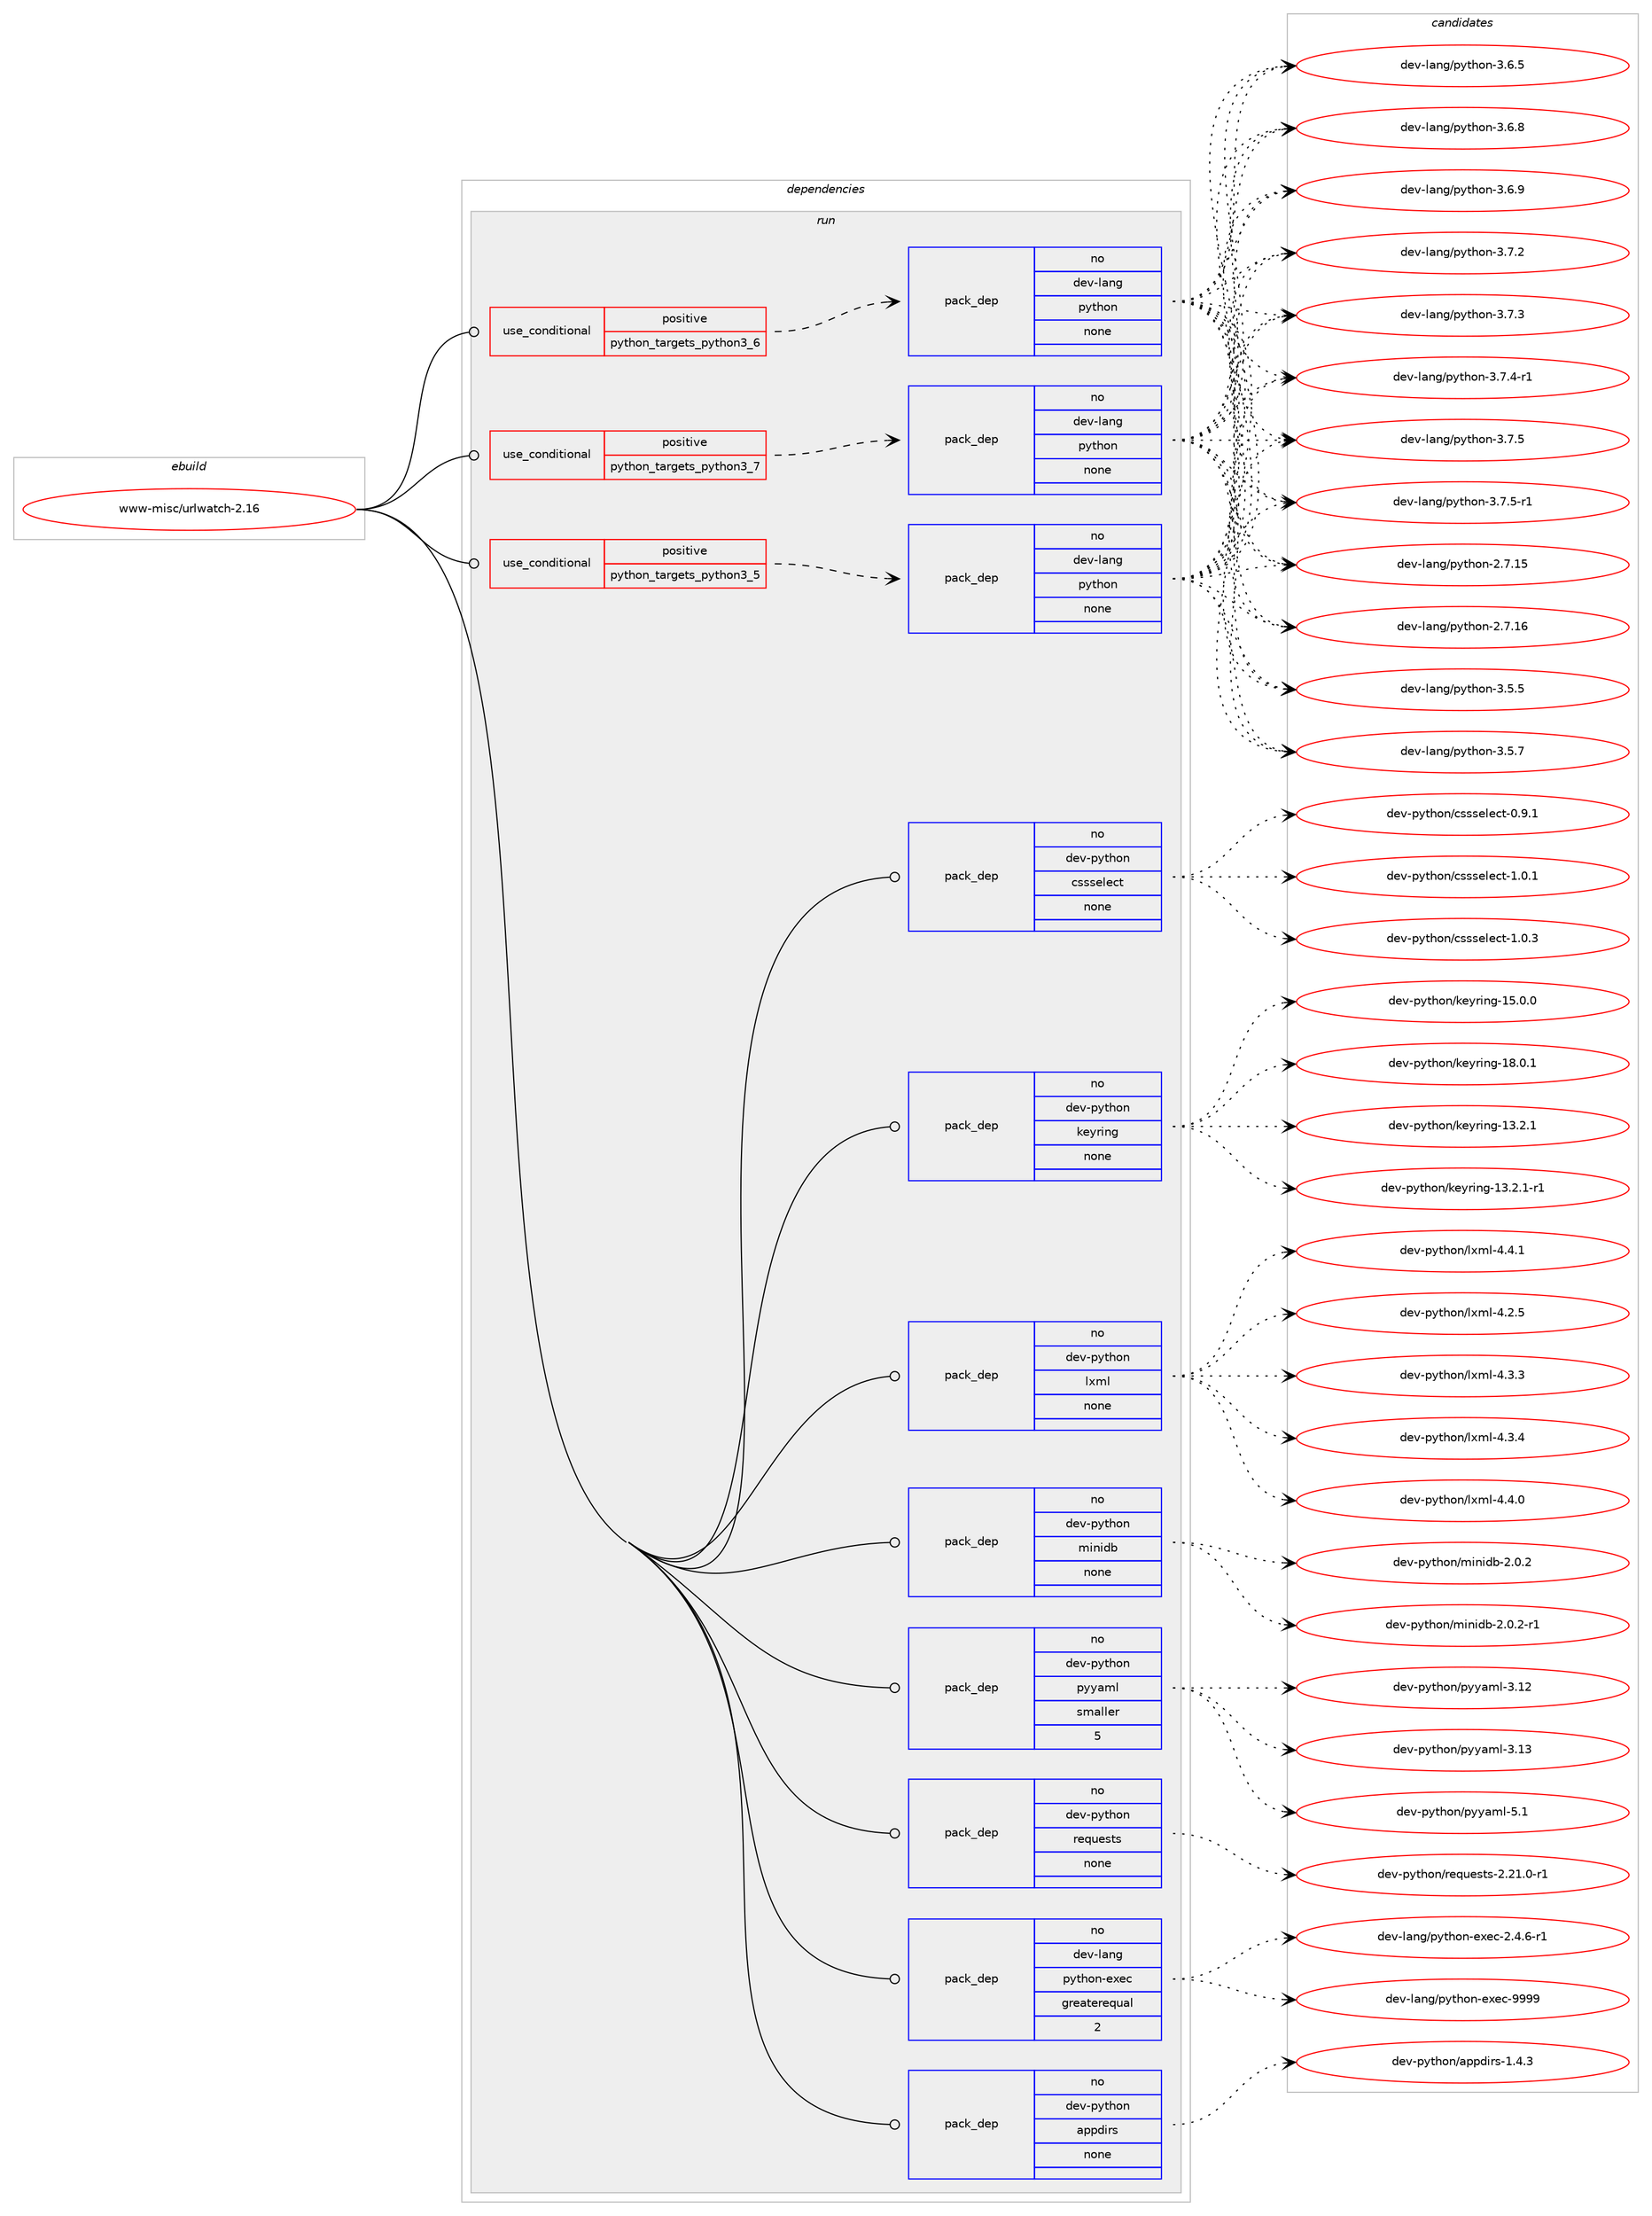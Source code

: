 digraph prolog {

# *************
# Graph options
# *************

newrank=true;
concentrate=true;
compound=true;
graph [rankdir=LR,fontname=Helvetica,fontsize=10,ranksep=1.5];#, ranksep=2.5, nodesep=0.2];
edge  [arrowhead=vee];
node  [fontname=Helvetica,fontsize=10];

# **********
# The ebuild
# **********

subgraph cluster_leftcol {
color=gray;
rank=same;
label=<<i>ebuild</i>>;
id [label="www-misc/urlwatch-2.16", color=red, width=4, href="../www-misc/urlwatch-2.16.svg"];
}

# ****************
# The dependencies
# ****************

subgraph cluster_midcol {
color=gray;
label=<<i>dependencies</i>>;
subgraph cluster_compile {
fillcolor="#eeeeee";
style=filled;
label=<<i>compile</i>>;
}
subgraph cluster_compileandrun {
fillcolor="#eeeeee";
style=filled;
label=<<i>compile and run</i>>;
}
subgraph cluster_run {
fillcolor="#eeeeee";
style=filled;
label=<<i>run</i>>;
subgraph cond217857 {
dependency909227 [label=<<TABLE BORDER="0" CELLBORDER="1" CELLSPACING="0" CELLPADDING="4"><TR><TD ROWSPAN="3" CELLPADDING="10">use_conditional</TD></TR><TR><TD>positive</TD></TR><TR><TD>python_targets_python3_5</TD></TR></TABLE>>, shape=none, color=red];
subgraph pack674994 {
dependency909228 [label=<<TABLE BORDER="0" CELLBORDER="1" CELLSPACING="0" CELLPADDING="4" WIDTH="220"><TR><TD ROWSPAN="6" CELLPADDING="30">pack_dep</TD></TR><TR><TD WIDTH="110">no</TD></TR><TR><TD>dev-lang</TD></TR><TR><TD>python</TD></TR><TR><TD>none</TD></TR><TR><TD></TD></TR></TABLE>>, shape=none, color=blue];
}
dependency909227:e -> dependency909228:w [weight=20,style="dashed",arrowhead="vee"];
}
id:e -> dependency909227:w [weight=20,style="solid",arrowhead="odot"];
subgraph cond217858 {
dependency909229 [label=<<TABLE BORDER="0" CELLBORDER="1" CELLSPACING="0" CELLPADDING="4"><TR><TD ROWSPAN="3" CELLPADDING="10">use_conditional</TD></TR><TR><TD>positive</TD></TR><TR><TD>python_targets_python3_6</TD></TR></TABLE>>, shape=none, color=red];
subgraph pack674995 {
dependency909230 [label=<<TABLE BORDER="0" CELLBORDER="1" CELLSPACING="0" CELLPADDING="4" WIDTH="220"><TR><TD ROWSPAN="6" CELLPADDING="30">pack_dep</TD></TR><TR><TD WIDTH="110">no</TD></TR><TR><TD>dev-lang</TD></TR><TR><TD>python</TD></TR><TR><TD>none</TD></TR><TR><TD></TD></TR></TABLE>>, shape=none, color=blue];
}
dependency909229:e -> dependency909230:w [weight=20,style="dashed",arrowhead="vee"];
}
id:e -> dependency909229:w [weight=20,style="solid",arrowhead="odot"];
subgraph cond217859 {
dependency909231 [label=<<TABLE BORDER="0" CELLBORDER="1" CELLSPACING="0" CELLPADDING="4"><TR><TD ROWSPAN="3" CELLPADDING="10">use_conditional</TD></TR><TR><TD>positive</TD></TR><TR><TD>python_targets_python3_7</TD></TR></TABLE>>, shape=none, color=red];
subgraph pack674996 {
dependency909232 [label=<<TABLE BORDER="0" CELLBORDER="1" CELLSPACING="0" CELLPADDING="4" WIDTH="220"><TR><TD ROWSPAN="6" CELLPADDING="30">pack_dep</TD></TR><TR><TD WIDTH="110">no</TD></TR><TR><TD>dev-lang</TD></TR><TR><TD>python</TD></TR><TR><TD>none</TD></TR><TR><TD></TD></TR></TABLE>>, shape=none, color=blue];
}
dependency909231:e -> dependency909232:w [weight=20,style="dashed",arrowhead="vee"];
}
id:e -> dependency909231:w [weight=20,style="solid",arrowhead="odot"];
subgraph pack674997 {
dependency909233 [label=<<TABLE BORDER="0" CELLBORDER="1" CELLSPACING="0" CELLPADDING="4" WIDTH="220"><TR><TD ROWSPAN="6" CELLPADDING="30">pack_dep</TD></TR><TR><TD WIDTH="110">no</TD></TR><TR><TD>dev-lang</TD></TR><TR><TD>python-exec</TD></TR><TR><TD>greaterequal</TD></TR><TR><TD>2</TD></TR></TABLE>>, shape=none, color=blue];
}
id:e -> dependency909233:w [weight=20,style="solid",arrowhead="odot"];
subgraph pack674998 {
dependency909234 [label=<<TABLE BORDER="0" CELLBORDER="1" CELLSPACING="0" CELLPADDING="4" WIDTH="220"><TR><TD ROWSPAN="6" CELLPADDING="30">pack_dep</TD></TR><TR><TD WIDTH="110">no</TD></TR><TR><TD>dev-python</TD></TR><TR><TD>appdirs</TD></TR><TR><TD>none</TD></TR><TR><TD></TD></TR></TABLE>>, shape=none, color=blue];
}
id:e -> dependency909234:w [weight=20,style="solid",arrowhead="odot"];
subgraph pack674999 {
dependency909235 [label=<<TABLE BORDER="0" CELLBORDER="1" CELLSPACING="0" CELLPADDING="4" WIDTH="220"><TR><TD ROWSPAN="6" CELLPADDING="30">pack_dep</TD></TR><TR><TD WIDTH="110">no</TD></TR><TR><TD>dev-python</TD></TR><TR><TD>cssselect</TD></TR><TR><TD>none</TD></TR><TR><TD></TD></TR></TABLE>>, shape=none, color=blue];
}
id:e -> dependency909235:w [weight=20,style="solid",arrowhead="odot"];
subgraph pack675000 {
dependency909236 [label=<<TABLE BORDER="0" CELLBORDER="1" CELLSPACING="0" CELLPADDING="4" WIDTH="220"><TR><TD ROWSPAN="6" CELLPADDING="30">pack_dep</TD></TR><TR><TD WIDTH="110">no</TD></TR><TR><TD>dev-python</TD></TR><TR><TD>keyring</TD></TR><TR><TD>none</TD></TR><TR><TD></TD></TR></TABLE>>, shape=none, color=blue];
}
id:e -> dependency909236:w [weight=20,style="solid",arrowhead="odot"];
subgraph pack675001 {
dependency909237 [label=<<TABLE BORDER="0" CELLBORDER="1" CELLSPACING="0" CELLPADDING="4" WIDTH="220"><TR><TD ROWSPAN="6" CELLPADDING="30">pack_dep</TD></TR><TR><TD WIDTH="110">no</TD></TR><TR><TD>dev-python</TD></TR><TR><TD>lxml</TD></TR><TR><TD>none</TD></TR><TR><TD></TD></TR></TABLE>>, shape=none, color=blue];
}
id:e -> dependency909237:w [weight=20,style="solid",arrowhead="odot"];
subgraph pack675002 {
dependency909238 [label=<<TABLE BORDER="0" CELLBORDER="1" CELLSPACING="0" CELLPADDING="4" WIDTH="220"><TR><TD ROWSPAN="6" CELLPADDING="30">pack_dep</TD></TR><TR><TD WIDTH="110">no</TD></TR><TR><TD>dev-python</TD></TR><TR><TD>minidb</TD></TR><TR><TD>none</TD></TR><TR><TD></TD></TR></TABLE>>, shape=none, color=blue];
}
id:e -> dependency909238:w [weight=20,style="solid",arrowhead="odot"];
subgraph pack675003 {
dependency909239 [label=<<TABLE BORDER="0" CELLBORDER="1" CELLSPACING="0" CELLPADDING="4" WIDTH="220"><TR><TD ROWSPAN="6" CELLPADDING="30">pack_dep</TD></TR><TR><TD WIDTH="110">no</TD></TR><TR><TD>dev-python</TD></TR><TR><TD>pyyaml</TD></TR><TR><TD>smaller</TD></TR><TR><TD>5</TD></TR></TABLE>>, shape=none, color=blue];
}
id:e -> dependency909239:w [weight=20,style="solid",arrowhead="odot"];
subgraph pack675004 {
dependency909240 [label=<<TABLE BORDER="0" CELLBORDER="1" CELLSPACING="0" CELLPADDING="4" WIDTH="220"><TR><TD ROWSPAN="6" CELLPADDING="30">pack_dep</TD></TR><TR><TD WIDTH="110">no</TD></TR><TR><TD>dev-python</TD></TR><TR><TD>requests</TD></TR><TR><TD>none</TD></TR><TR><TD></TD></TR></TABLE>>, shape=none, color=blue];
}
id:e -> dependency909240:w [weight=20,style="solid",arrowhead="odot"];
}
}

# **************
# The candidates
# **************

subgraph cluster_choices {
rank=same;
color=gray;
label=<<i>candidates</i>>;

subgraph choice674994 {
color=black;
nodesep=1;
choice10010111845108971101034711212111610411111045504655464953 [label="dev-lang/python-2.7.15", color=red, width=4,href="../dev-lang/python-2.7.15.svg"];
choice10010111845108971101034711212111610411111045504655464954 [label="dev-lang/python-2.7.16", color=red, width=4,href="../dev-lang/python-2.7.16.svg"];
choice100101118451089711010347112121116104111110455146534653 [label="dev-lang/python-3.5.5", color=red, width=4,href="../dev-lang/python-3.5.5.svg"];
choice100101118451089711010347112121116104111110455146534655 [label="dev-lang/python-3.5.7", color=red, width=4,href="../dev-lang/python-3.5.7.svg"];
choice100101118451089711010347112121116104111110455146544653 [label="dev-lang/python-3.6.5", color=red, width=4,href="../dev-lang/python-3.6.5.svg"];
choice100101118451089711010347112121116104111110455146544656 [label="dev-lang/python-3.6.8", color=red, width=4,href="../dev-lang/python-3.6.8.svg"];
choice100101118451089711010347112121116104111110455146544657 [label="dev-lang/python-3.6.9", color=red, width=4,href="../dev-lang/python-3.6.9.svg"];
choice100101118451089711010347112121116104111110455146554650 [label="dev-lang/python-3.7.2", color=red, width=4,href="../dev-lang/python-3.7.2.svg"];
choice100101118451089711010347112121116104111110455146554651 [label="dev-lang/python-3.7.3", color=red, width=4,href="../dev-lang/python-3.7.3.svg"];
choice1001011184510897110103471121211161041111104551465546524511449 [label="dev-lang/python-3.7.4-r1", color=red, width=4,href="../dev-lang/python-3.7.4-r1.svg"];
choice100101118451089711010347112121116104111110455146554653 [label="dev-lang/python-3.7.5", color=red, width=4,href="../dev-lang/python-3.7.5.svg"];
choice1001011184510897110103471121211161041111104551465546534511449 [label="dev-lang/python-3.7.5-r1", color=red, width=4,href="../dev-lang/python-3.7.5-r1.svg"];
dependency909228:e -> choice10010111845108971101034711212111610411111045504655464953:w [style=dotted,weight="100"];
dependency909228:e -> choice10010111845108971101034711212111610411111045504655464954:w [style=dotted,weight="100"];
dependency909228:e -> choice100101118451089711010347112121116104111110455146534653:w [style=dotted,weight="100"];
dependency909228:e -> choice100101118451089711010347112121116104111110455146534655:w [style=dotted,weight="100"];
dependency909228:e -> choice100101118451089711010347112121116104111110455146544653:w [style=dotted,weight="100"];
dependency909228:e -> choice100101118451089711010347112121116104111110455146544656:w [style=dotted,weight="100"];
dependency909228:e -> choice100101118451089711010347112121116104111110455146544657:w [style=dotted,weight="100"];
dependency909228:e -> choice100101118451089711010347112121116104111110455146554650:w [style=dotted,weight="100"];
dependency909228:e -> choice100101118451089711010347112121116104111110455146554651:w [style=dotted,weight="100"];
dependency909228:e -> choice1001011184510897110103471121211161041111104551465546524511449:w [style=dotted,weight="100"];
dependency909228:e -> choice100101118451089711010347112121116104111110455146554653:w [style=dotted,weight="100"];
dependency909228:e -> choice1001011184510897110103471121211161041111104551465546534511449:w [style=dotted,weight="100"];
}
subgraph choice674995 {
color=black;
nodesep=1;
choice10010111845108971101034711212111610411111045504655464953 [label="dev-lang/python-2.7.15", color=red, width=4,href="../dev-lang/python-2.7.15.svg"];
choice10010111845108971101034711212111610411111045504655464954 [label="dev-lang/python-2.7.16", color=red, width=4,href="../dev-lang/python-2.7.16.svg"];
choice100101118451089711010347112121116104111110455146534653 [label="dev-lang/python-3.5.5", color=red, width=4,href="../dev-lang/python-3.5.5.svg"];
choice100101118451089711010347112121116104111110455146534655 [label="dev-lang/python-3.5.7", color=red, width=4,href="../dev-lang/python-3.5.7.svg"];
choice100101118451089711010347112121116104111110455146544653 [label="dev-lang/python-3.6.5", color=red, width=4,href="../dev-lang/python-3.6.5.svg"];
choice100101118451089711010347112121116104111110455146544656 [label="dev-lang/python-3.6.8", color=red, width=4,href="../dev-lang/python-3.6.8.svg"];
choice100101118451089711010347112121116104111110455146544657 [label="dev-lang/python-3.6.9", color=red, width=4,href="../dev-lang/python-3.6.9.svg"];
choice100101118451089711010347112121116104111110455146554650 [label="dev-lang/python-3.7.2", color=red, width=4,href="../dev-lang/python-3.7.2.svg"];
choice100101118451089711010347112121116104111110455146554651 [label="dev-lang/python-3.7.3", color=red, width=4,href="../dev-lang/python-3.7.3.svg"];
choice1001011184510897110103471121211161041111104551465546524511449 [label="dev-lang/python-3.7.4-r1", color=red, width=4,href="../dev-lang/python-3.7.4-r1.svg"];
choice100101118451089711010347112121116104111110455146554653 [label="dev-lang/python-3.7.5", color=red, width=4,href="../dev-lang/python-3.7.5.svg"];
choice1001011184510897110103471121211161041111104551465546534511449 [label="dev-lang/python-3.7.5-r1", color=red, width=4,href="../dev-lang/python-3.7.5-r1.svg"];
dependency909230:e -> choice10010111845108971101034711212111610411111045504655464953:w [style=dotted,weight="100"];
dependency909230:e -> choice10010111845108971101034711212111610411111045504655464954:w [style=dotted,weight="100"];
dependency909230:e -> choice100101118451089711010347112121116104111110455146534653:w [style=dotted,weight="100"];
dependency909230:e -> choice100101118451089711010347112121116104111110455146534655:w [style=dotted,weight="100"];
dependency909230:e -> choice100101118451089711010347112121116104111110455146544653:w [style=dotted,weight="100"];
dependency909230:e -> choice100101118451089711010347112121116104111110455146544656:w [style=dotted,weight="100"];
dependency909230:e -> choice100101118451089711010347112121116104111110455146544657:w [style=dotted,weight="100"];
dependency909230:e -> choice100101118451089711010347112121116104111110455146554650:w [style=dotted,weight="100"];
dependency909230:e -> choice100101118451089711010347112121116104111110455146554651:w [style=dotted,weight="100"];
dependency909230:e -> choice1001011184510897110103471121211161041111104551465546524511449:w [style=dotted,weight="100"];
dependency909230:e -> choice100101118451089711010347112121116104111110455146554653:w [style=dotted,weight="100"];
dependency909230:e -> choice1001011184510897110103471121211161041111104551465546534511449:w [style=dotted,weight="100"];
}
subgraph choice674996 {
color=black;
nodesep=1;
choice10010111845108971101034711212111610411111045504655464953 [label="dev-lang/python-2.7.15", color=red, width=4,href="../dev-lang/python-2.7.15.svg"];
choice10010111845108971101034711212111610411111045504655464954 [label="dev-lang/python-2.7.16", color=red, width=4,href="../dev-lang/python-2.7.16.svg"];
choice100101118451089711010347112121116104111110455146534653 [label="dev-lang/python-3.5.5", color=red, width=4,href="../dev-lang/python-3.5.5.svg"];
choice100101118451089711010347112121116104111110455146534655 [label="dev-lang/python-3.5.7", color=red, width=4,href="../dev-lang/python-3.5.7.svg"];
choice100101118451089711010347112121116104111110455146544653 [label="dev-lang/python-3.6.5", color=red, width=4,href="../dev-lang/python-3.6.5.svg"];
choice100101118451089711010347112121116104111110455146544656 [label="dev-lang/python-3.6.8", color=red, width=4,href="../dev-lang/python-3.6.8.svg"];
choice100101118451089711010347112121116104111110455146544657 [label="dev-lang/python-3.6.9", color=red, width=4,href="../dev-lang/python-3.6.9.svg"];
choice100101118451089711010347112121116104111110455146554650 [label="dev-lang/python-3.7.2", color=red, width=4,href="../dev-lang/python-3.7.2.svg"];
choice100101118451089711010347112121116104111110455146554651 [label="dev-lang/python-3.7.3", color=red, width=4,href="../dev-lang/python-3.7.3.svg"];
choice1001011184510897110103471121211161041111104551465546524511449 [label="dev-lang/python-3.7.4-r1", color=red, width=4,href="../dev-lang/python-3.7.4-r1.svg"];
choice100101118451089711010347112121116104111110455146554653 [label="dev-lang/python-3.7.5", color=red, width=4,href="../dev-lang/python-3.7.5.svg"];
choice1001011184510897110103471121211161041111104551465546534511449 [label="dev-lang/python-3.7.5-r1", color=red, width=4,href="../dev-lang/python-3.7.5-r1.svg"];
dependency909232:e -> choice10010111845108971101034711212111610411111045504655464953:w [style=dotted,weight="100"];
dependency909232:e -> choice10010111845108971101034711212111610411111045504655464954:w [style=dotted,weight="100"];
dependency909232:e -> choice100101118451089711010347112121116104111110455146534653:w [style=dotted,weight="100"];
dependency909232:e -> choice100101118451089711010347112121116104111110455146534655:w [style=dotted,weight="100"];
dependency909232:e -> choice100101118451089711010347112121116104111110455146544653:w [style=dotted,weight="100"];
dependency909232:e -> choice100101118451089711010347112121116104111110455146544656:w [style=dotted,weight="100"];
dependency909232:e -> choice100101118451089711010347112121116104111110455146544657:w [style=dotted,weight="100"];
dependency909232:e -> choice100101118451089711010347112121116104111110455146554650:w [style=dotted,weight="100"];
dependency909232:e -> choice100101118451089711010347112121116104111110455146554651:w [style=dotted,weight="100"];
dependency909232:e -> choice1001011184510897110103471121211161041111104551465546524511449:w [style=dotted,weight="100"];
dependency909232:e -> choice100101118451089711010347112121116104111110455146554653:w [style=dotted,weight="100"];
dependency909232:e -> choice1001011184510897110103471121211161041111104551465546534511449:w [style=dotted,weight="100"];
}
subgraph choice674997 {
color=black;
nodesep=1;
choice10010111845108971101034711212111610411111045101120101994550465246544511449 [label="dev-lang/python-exec-2.4.6-r1", color=red, width=4,href="../dev-lang/python-exec-2.4.6-r1.svg"];
choice10010111845108971101034711212111610411111045101120101994557575757 [label="dev-lang/python-exec-9999", color=red, width=4,href="../dev-lang/python-exec-9999.svg"];
dependency909233:e -> choice10010111845108971101034711212111610411111045101120101994550465246544511449:w [style=dotted,weight="100"];
dependency909233:e -> choice10010111845108971101034711212111610411111045101120101994557575757:w [style=dotted,weight="100"];
}
subgraph choice674998 {
color=black;
nodesep=1;
choice100101118451121211161041111104797112112100105114115454946524651 [label="dev-python/appdirs-1.4.3", color=red, width=4,href="../dev-python/appdirs-1.4.3.svg"];
dependency909234:e -> choice100101118451121211161041111104797112112100105114115454946524651:w [style=dotted,weight="100"];
}
subgraph choice674999 {
color=black;
nodesep=1;
choice10010111845112121116104111110479911511511510110810199116454846574649 [label="dev-python/cssselect-0.9.1", color=red, width=4,href="../dev-python/cssselect-0.9.1.svg"];
choice10010111845112121116104111110479911511511510110810199116454946484649 [label="dev-python/cssselect-1.0.1", color=red, width=4,href="../dev-python/cssselect-1.0.1.svg"];
choice10010111845112121116104111110479911511511510110810199116454946484651 [label="dev-python/cssselect-1.0.3", color=red, width=4,href="../dev-python/cssselect-1.0.3.svg"];
dependency909235:e -> choice10010111845112121116104111110479911511511510110810199116454846574649:w [style=dotted,weight="100"];
dependency909235:e -> choice10010111845112121116104111110479911511511510110810199116454946484649:w [style=dotted,weight="100"];
dependency909235:e -> choice10010111845112121116104111110479911511511510110810199116454946484651:w [style=dotted,weight="100"];
}
subgraph choice675000 {
color=black;
nodesep=1;
choice100101118451121211161041111104710710112111410511010345495146504649 [label="dev-python/keyring-13.2.1", color=red, width=4,href="../dev-python/keyring-13.2.1.svg"];
choice1001011184511212111610411111047107101121114105110103454951465046494511449 [label="dev-python/keyring-13.2.1-r1", color=red, width=4,href="../dev-python/keyring-13.2.1-r1.svg"];
choice100101118451121211161041111104710710112111410511010345495346484648 [label="dev-python/keyring-15.0.0", color=red, width=4,href="../dev-python/keyring-15.0.0.svg"];
choice100101118451121211161041111104710710112111410511010345495646484649 [label="dev-python/keyring-18.0.1", color=red, width=4,href="../dev-python/keyring-18.0.1.svg"];
dependency909236:e -> choice100101118451121211161041111104710710112111410511010345495146504649:w [style=dotted,weight="100"];
dependency909236:e -> choice1001011184511212111610411111047107101121114105110103454951465046494511449:w [style=dotted,weight="100"];
dependency909236:e -> choice100101118451121211161041111104710710112111410511010345495346484648:w [style=dotted,weight="100"];
dependency909236:e -> choice100101118451121211161041111104710710112111410511010345495646484649:w [style=dotted,weight="100"];
}
subgraph choice675001 {
color=black;
nodesep=1;
choice1001011184511212111610411111047108120109108455246504653 [label="dev-python/lxml-4.2.5", color=red, width=4,href="../dev-python/lxml-4.2.5.svg"];
choice1001011184511212111610411111047108120109108455246514651 [label="dev-python/lxml-4.3.3", color=red, width=4,href="../dev-python/lxml-4.3.3.svg"];
choice1001011184511212111610411111047108120109108455246514652 [label="dev-python/lxml-4.3.4", color=red, width=4,href="../dev-python/lxml-4.3.4.svg"];
choice1001011184511212111610411111047108120109108455246524648 [label="dev-python/lxml-4.4.0", color=red, width=4,href="../dev-python/lxml-4.4.0.svg"];
choice1001011184511212111610411111047108120109108455246524649 [label="dev-python/lxml-4.4.1", color=red, width=4,href="../dev-python/lxml-4.4.1.svg"];
dependency909237:e -> choice1001011184511212111610411111047108120109108455246504653:w [style=dotted,weight="100"];
dependency909237:e -> choice1001011184511212111610411111047108120109108455246514651:w [style=dotted,weight="100"];
dependency909237:e -> choice1001011184511212111610411111047108120109108455246514652:w [style=dotted,weight="100"];
dependency909237:e -> choice1001011184511212111610411111047108120109108455246524648:w [style=dotted,weight="100"];
dependency909237:e -> choice1001011184511212111610411111047108120109108455246524649:w [style=dotted,weight="100"];
}
subgraph choice675002 {
color=black;
nodesep=1;
choice100101118451121211161041111104710910511010510098455046484650 [label="dev-python/minidb-2.0.2", color=red, width=4,href="../dev-python/minidb-2.0.2.svg"];
choice1001011184511212111610411111047109105110105100984550464846504511449 [label="dev-python/minidb-2.0.2-r1", color=red, width=4,href="../dev-python/minidb-2.0.2-r1.svg"];
dependency909238:e -> choice100101118451121211161041111104710910511010510098455046484650:w [style=dotted,weight="100"];
dependency909238:e -> choice1001011184511212111610411111047109105110105100984550464846504511449:w [style=dotted,weight="100"];
}
subgraph choice675003 {
color=black;
nodesep=1;
choice1001011184511212111610411111047112121121971091084551464950 [label="dev-python/pyyaml-3.12", color=red, width=4,href="../dev-python/pyyaml-3.12.svg"];
choice1001011184511212111610411111047112121121971091084551464951 [label="dev-python/pyyaml-3.13", color=red, width=4,href="../dev-python/pyyaml-3.13.svg"];
choice10010111845112121116104111110471121211219710910845534649 [label="dev-python/pyyaml-5.1", color=red, width=4,href="../dev-python/pyyaml-5.1.svg"];
dependency909239:e -> choice1001011184511212111610411111047112121121971091084551464950:w [style=dotted,weight="100"];
dependency909239:e -> choice1001011184511212111610411111047112121121971091084551464951:w [style=dotted,weight="100"];
dependency909239:e -> choice10010111845112121116104111110471121211219710910845534649:w [style=dotted,weight="100"];
}
subgraph choice675004 {
color=black;
nodesep=1;
choice1001011184511212111610411111047114101113117101115116115455046504946484511449 [label="dev-python/requests-2.21.0-r1", color=red, width=4,href="../dev-python/requests-2.21.0-r1.svg"];
dependency909240:e -> choice1001011184511212111610411111047114101113117101115116115455046504946484511449:w [style=dotted,weight="100"];
}
}

}
